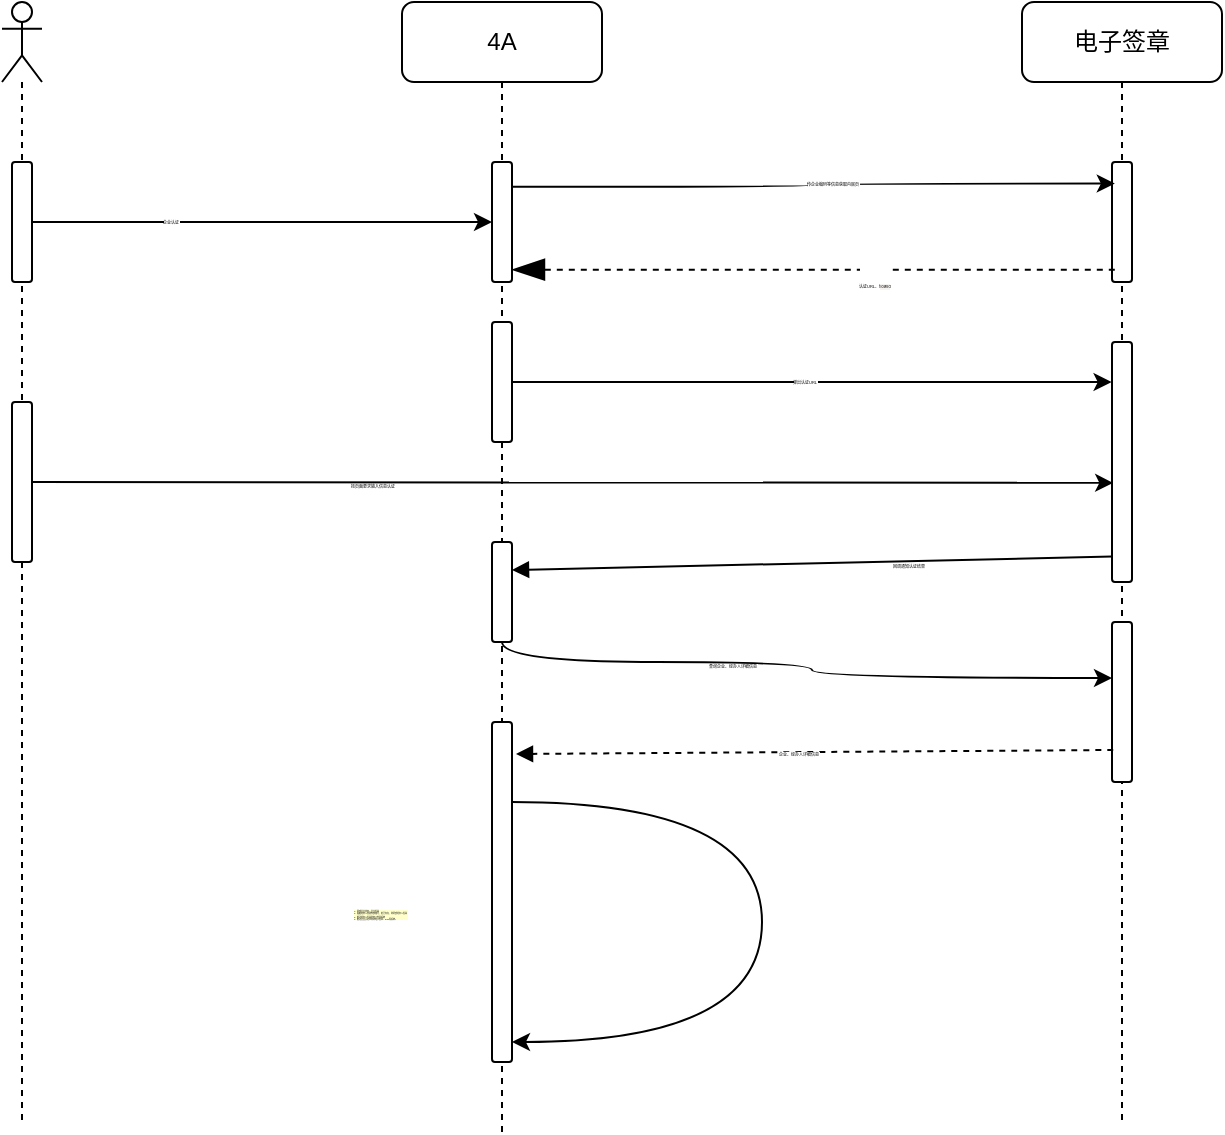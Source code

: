 <mxfile version="20.2.8" type="github" pages="2">
  <diagram id="C5RBs43oDa-KdzZeNtuy" name="企业认证流程">
    <mxGraphModel dx="1038" dy="611" grid="0" gridSize="10" guides="1" tooltips="1" connect="1" arrows="1" fold="1" page="0" pageScale="1" pageWidth="827" pageHeight="1169" math="0" shadow="0">
      <root>
        <mxCell id="WIyWlLk6GJQsqaUBKTNV-0" />
        <mxCell id="WIyWlLk6GJQsqaUBKTNV-1" parent="WIyWlLk6GJQsqaUBKTNV-0" />
        <mxCell id="xceOTYyBqCTmzoK6qaq5-3" value="4A" style="shape=umlLifeline;perimeter=lifelinePerimeter;whiteSpace=wrap;html=1;container=1;collapsible=0;recursiveResize=0;outlineConnect=0;rounded=1;" vertex="1" parent="WIyWlLk6GJQsqaUBKTNV-1">
          <mxGeometry x="300" y="50" width="100" height="565" as="geometry" />
        </mxCell>
        <mxCell id="xceOTYyBqCTmzoK6qaq5-9" value="" style="html=1;points=[];perimeter=orthogonalPerimeter;fontSize=2;rounded=1;" vertex="1" parent="xceOTYyBqCTmzoK6qaq5-3">
          <mxGeometry x="45" y="80" width="10" height="60" as="geometry" />
        </mxCell>
        <mxCell id="xceOTYyBqCTmzoK6qaq5-39" value="" style="html=1;points=[];perimeter=orthogonalPerimeter;fontSize=2;rounded=1;" vertex="1" parent="xceOTYyBqCTmzoK6qaq5-3">
          <mxGeometry x="45" y="160" width="10" height="60" as="geometry" />
        </mxCell>
        <mxCell id="xceOTYyBqCTmzoK6qaq5-48" value="" style="html=1;points=[];perimeter=orthogonalPerimeter;fontSize=2;rounded=1;" vertex="1" parent="xceOTYyBqCTmzoK6qaq5-3">
          <mxGeometry x="45" y="270" width="10" height="50" as="geometry" />
        </mxCell>
        <mxCell id="xceOTYyBqCTmzoK6qaq5-56" value="" style="html=1;points=[];perimeter=orthogonalPerimeter;fontSize=2;rounded=1;" vertex="1" parent="xceOTYyBqCTmzoK6qaq5-3">
          <mxGeometry x="45" y="360" width="10" height="170" as="geometry" />
        </mxCell>
        <mxCell id="xceOTYyBqCTmzoK6qaq5-62" style="edgeStyle=orthogonalEdgeStyle;rounded=1;orthogonalLoop=1;jettySize=auto;html=1;fontSize=2;curved=1;" edge="1" parent="xceOTYyBqCTmzoK6qaq5-3" source="xceOTYyBqCTmzoK6qaq5-56" target="xceOTYyBqCTmzoK6qaq5-56">
          <mxGeometry relative="1" as="geometry">
            <Array as="points">
              <mxPoint x="180" y="400" />
              <mxPoint x="180" y="520" />
            </Array>
          </mxGeometry>
        </mxCell>
        <mxCell id="xceOTYyBqCTmzoK6qaq5-5" value="" style="shape=umlLifeline;participant=umlActor;perimeter=lifelinePerimeter;whiteSpace=wrap;html=1;container=1;collapsible=0;recursiveResize=0;verticalAlign=top;spacingTop=36;outlineConnect=0;rounded=1;" vertex="1" parent="WIyWlLk6GJQsqaUBKTNV-1">
          <mxGeometry x="100" y="50" width="20" height="561" as="geometry" />
        </mxCell>
        <mxCell id="xceOTYyBqCTmzoK6qaq5-7" value="" style="html=1;points=[];perimeter=orthogonalPerimeter;fontSize=2;rounded=1;" vertex="1" parent="xceOTYyBqCTmzoK6qaq5-5">
          <mxGeometry x="5" y="80" width="10" height="60" as="geometry" />
        </mxCell>
        <mxCell id="xceOTYyBqCTmzoK6qaq5-18" value="" style="html=1;points=[];perimeter=orthogonalPerimeter;fontSize=2;rounded=1;" vertex="1" parent="xceOTYyBqCTmzoK6qaq5-5">
          <mxGeometry x="5" y="200" width="10" height="80" as="geometry" />
        </mxCell>
        <mxCell id="xceOTYyBqCTmzoK6qaq5-6" value="电子签章" style="shape=umlLifeline;perimeter=lifelinePerimeter;whiteSpace=wrap;html=1;container=1;collapsible=0;recursiveResize=0;outlineConnect=0;rounded=1;" vertex="1" parent="WIyWlLk6GJQsqaUBKTNV-1">
          <mxGeometry x="610" y="50" width="100" height="559" as="geometry" />
        </mxCell>
        <mxCell id="xceOTYyBqCTmzoK6qaq5-12" value="" style="html=1;points=[];perimeter=orthogonalPerimeter;fontSize=2;rounded=1;" vertex="1" parent="xceOTYyBqCTmzoK6qaq5-6">
          <mxGeometry x="45" y="80" width="10" height="60" as="geometry" />
        </mxCell>
        <mxCell id="xceOTYyBqCTmzoK6qaq5-41" value="" style="html=1;points=[];perimeter=orthogonalPerimeter;fontSize=2;rounded=1;" vertex="1" parent="xceOTYyBqCTmzoK6qaq5-6">
          <mxGeometry x="45" y="170" width="10" height="120" as="geometry" />
        </mxCell>
        <mxCell id="xceOTYyBqCTmzoK6qaq5-53" value="" style="html=1;points=[];perimeter=orthogonalPerimeter;fontSize=2;rounded=1;" vertex="1" parent="xceOTYyBqCTmzoK6qaq5-6">
          <mxGeometry x="45" y="310" width="10" height="80" as="geometry" />
        </mxCell>
        <mxCell id="xceOTYyBqCTmzoK6qaq5-10" value="" style="edgeStyle=orthogonalEdgeStyle;rounded=1;orthogonalLoop=1;jettySize=auto;html=1;fontSize=2;curved=1;" edge="1" parent="WIyWlLk6GJQsqaUBKTNV-1" source="xceOTYyBqCTmzoK6qaq5-7" target="xceOTYyBqCTmzoK6qaq5-9">
          <mxGeometry relative="1" as="geometry" />
        </mxCell>
        <mxCell id="xceOTYyBqCTmzoK6qaq5-11" value="企业认证" style="edgeLabel;html=1;align=center;verticalAlign=middle;resizable=0;points=[];fontSize=2;rounded=1;" vertex="1" connectable="0" parent="xceOTYyBqCTmzoK6qaq5-10">
          <mxGeometry x="-0.402" relative="1" as="geometry">
            <mxPoint as="offset" />
          </mxGeometry>
        </mxCell>
        <mxCell id="xceOTYyBqCTmzoK6qaq5-13" value="" style="edgeStyle=orthogonalEdgeStyle;rounded=1;orthogonalLoop=1;jettySize=auto;html=1;entryX=0.14;entryY=0.18;entryDx=0;entryDy=0;entryPerimeter=0;exitX=0.98;exitY=0.207;exitDx=0;exitDy=0;exitPerimeter=0;fontSize=2;curved=1;" edge="1" parent="WIyWlLk6GJQsqaUBKTNV-1" source="xceOTYyBqCTmzoK6qaq5-9" target="xceOTYyBqCTmzoK6qaq5-12">
          <mxGeometry relative="1" as="geometry" />
        </mxCell>
        <mxCell id="xceOTYyBqCTmzoK6qaq5-14" value="传企业编码等信息获取内嵌页" style="edgeLabel;html=1;align=center;verticalAlign=middle;resizable=0;points=[];fontSize=2;rounded=1;" vertex="1" connectable="0" parent="xceOTYyBqCTmzoK6qaq5-13">
          <mxGeometry x="-0.281" relative="1" as="geometry">
            <mxPoint x="51" y="-2" as="offset" />
          </mxGeometry>
        </mxCell>
        <mxCell id="xceOTYyBqCTmzoK6qaq5-40" style="edgeStyle=orthogonalEdgeStyle;rounded=1;orthogonalLoop=1;jettySize=auto;html=1;entryX=-0.02;entryY=0.167;entryDx=0;entryDy=0;entryPerimeter=0;fontSize=2;curved=1;" edge="1" parent="WIyWlLk6GJQsqaUBKTNV-1" source="xceOTYyBqCTmzoK6qaq5-39" target="xceOTYyBqCTmzoK6qaq5-41">
          <mxGeometry relative="1" as="geometry">
            <mxPoint x="520" y="250" as="targetPoint" />
          </mxGeometry>
        </mxCell>
        <mxCell id="xceOTYyBqCTmzoK6qaq5-42" value="弹出认证URL" style="edgeLabel;html=1;align=center;verticalAlign=middle;resizable=0;points=[];fontSize=2;rounded=1;" vertex="1" connectable="0" parent="xceOTYyBqCTmzoK6qaq5-40">
          <mxGeometry x="-0.228" y="2" relative="1" as="geometry">
            <mxPoint x="30" y="2" as="offset" />
          </mxGeometry>
        </mxCell>
        <mxCell id="xceOTYyBqCTmzoK6qaq5-46" style="edgeStyle=orthogonalEdgeStyle;rounded=1;orthogonalLoop=1;jettySize=auto;html=1;entryX=0.06;entryY=0.587;entryDx=0;entryDy=0;entryPerimeter=0;fontSize=2;curved=1;" edge="1" parent="WIyWlLk6GJQsqaUBKTNV-1" source="xceOTYyBqCTmzoK6qaq5-18" target="xceOTYyBqCTmzoK6qaq5-41">
          <mxGeometry relative="1" as="geometry">
            <mxPoint x="650" y="290" as="targetPoint" />
          </mxGeometry>
        </mxCell>
        <mxCell id="xceOTYyBqCTmzoK6qaq5-47" value="按页面要求输入信息认证" style="edgeLabel;html=1;align=center;verticalAlign=middle;resizable=0;points=[];fontSize=2;rounded=1;" vertex="1" connectable="0" parent="xceOTYyBqCTmzoK6qaq5-46">
          <mxGeometry x="-0.372" y="-2" relative="1" as="geometry">
            <mxPoint as="offset" />
          </mxGeometry>
        </mxCell>
        <mxCell id="xceOTYyBqCTmzoK6qaq5-54" style="edgeStyle=orthogonalEdgeStyle;rounded=1;orthogonalLoop=1;jettySize=auto;html=1;entryX=0;entryY=0.35;entryDx=0;entryDy=0;entryPerimeter=0;fontSize=2;curved=1;" edge="1" parent="WIyWlLk6GJQsqaUBKTNV-1" source="xceOTYyBqCTmzoK6qaq5-48" target="xceOTYyBqCTmzoK6qaq5-53">
          <mxGeometry relative="1" as="geometry">
            <Array as="points">
              <mxPoint x="350" y="380" />
              <mxPoint x="505" y="380" />
              <mxPoint x="505" y="388" />
            </Array>
          </mxGeometry>
        </mxCell>
        <mxCell id="xceOTYyBqCTmzoK6qaq5-55" value="查询企业、经办人详细信息" style="edgeLabel;html=1;align=center;verticalAlign=middle;resizable=0;points=[];fontSize=2;rounded=1;" vertex="1" connectable="0" parent="xceOTYyBqCTmzoK6qaq5-54">
          <mxGeometry x="-0.229" y="-2" relative="1" as="geometry">
            <mxPoint as="offset" />
          </mxGeometry>
        </mxCell>
        <mxCell id="xceOTYyBqCTmzoK6qaq5-60" value="" style="html=1;verticalAlign=bottom;labelBackgroundColor=none;endArrow=block;endFill=1;dashed=1;rounded=1;exitX=0.06;exitY=0.8;exitDx=0;exitDy=0;exitPerimeter=0;fontSize=2;curved=1;" edge="1" parent="WIyWlLk6GJQsqaUBKTNV-1" source="xceOTYyBqCTmzoK6qaq5-53">
          <mxGeometry width="160" relative="1" as="geometry">
            <mxPoint x="160" y="520" as="sourcePoint" />
            <mxPoint x="357" y="426" as="targetPoint" />
          </mxGeometry>
        </mxCell>
        <mxCell id="xceOTYyBqCTmzoK6qaq5-61" value="企业、经办人详细信息" style="edgeLabel;html=1;align=center;verticalAlign=middle;resizable=0;points=[];fontSize=2;rounded=1;" vertex="1" connectable="0" parent="xceOTYyBqCTmzoK6qaq5-60">
          <mxGeometry x="0.057" y="1" relative="1" as="geometry">
            <mxPoint as="offset" />
          </mxGeometry>
        </mxCell>
        <mxCell id="xceOTYyBqCTmzoK6qaq5-63" value="&lt;font style=&quot;font-size: 1px;&quot;&gt;1、更新企业状态、企业信息&lt;br style=&quot;font-size: 1px;&quot;&gt;2、根据经办人创建外部账号，若已存在，则更新经办人信息&lt;br&gt;3、推送经办人信息到电子签章系统&lt;br&gt;4、推送企业认证状态到电子签章、pms等系统。&lt;br&gt;&lt;/font&gt;" style="text;html=1;align=left;verticalAlign=middle;resizable=0;points=[];autosize=1;strokeColor=none;fillColor=none;fontSize=1;fontStyle=0;labelBackgroundColor=#FFFFCC;rounded=1;" vertex="1" parent="WIyWlLk6GJQsqaUBKTNV-1">
          <mxGeometry x="274" y="477" width="273" height="57" as="geometry" />
        </mxCell>
        <mxCell id="xceOTYyBqCTmzoK6qaq5-64" value="" style="html=1;verticalAlign=bottom;labelBackgroundColor=none;endArrow=block;endFill=1;rounded=1;fontSize=1;exitX=0;exitY=0.894;exitDx=0;exitDy=0;exitPerimeter=0;entryX=1;entryY=0.28;entryDx=0;entryDy=0;entryPerimeter=0;curved=1;" edge="1" parent="WIyWlLk6GJQsqaUBKTNV-1" source="xceOTYyBqCTmzoK6qaq5-41" target="xceOTYyBqCTmzoK6qaq5-48">
          <mxGeometry width="160" relative="1" as="geometry">
            <mxPoint x="165" y="364" as="sourcePoint" />
            <mxPoint x="325" y="364" as="targetPoint" />
          </mxGeometry>
        </mxCell>
        <mxCell id="xceOTYyBqCTmzoK6qaq5-65" value="&lt;span style=&quot;font-size: 2px;&quot;&gt;回调通知认证结果&lt;/span&gt;" style="edgeLabel;html=1;align=center;verticalAlign=middle;resizable=0;points=[];fontSize=1;rounded=1;" vertex="1" connectable="0" parent="xceOTYyBqCTmzoK6qaq5-64">
          <mxGeometry x="-0.321" y="2" relative="1" as="geometry">
            <mxPoint as="offset" />
          </mxGeometry>
        </mxCell>
        <mxCell id="nPjqlfrQYjqVTmDzhv12-0" value="" style="html=1;verticalAlign=bottom;labelBackgroundColor=none;endArrow=blockThin;endFill=1;dashed=1;rounded=1;fontSize=12;startSize=14;endSize=14;exitX=0.14;exitY=0.897;exitDx=0;exitDy=0;exitPerimeter=0;" edge="1" parent="WIyWlLk6GJQsqaUBKTNV-1" source="xceOTYyBqCTmzoK6qaq5-12" target="xceOTYyBqCTmzoK6qaq5-9">
          <mxGeometry width="160" relative="1" as="geometry">
            <mxPoint x="656" y="177" as="sourcePoint" />
            <mxPoint x="827" y="177" as="targetPoint" />
          </mxGeometry>
        </mxCell>
        <mxCell id="nPjqlfrQYjqVTmDzhv12-1" value="&lt;span style=&quot;font-size: 2px;&quot;&gt;认证URL、&lt;/span&gt;&lt;span style=&quot;font-size: 2px; font-family: &amp;quot;Pingfang SC&amp;quot;, &amp;quot;Helvetica neue&amp;quot;, Arial, &amp;quot;Hiragino Sans gb&amp;quot;, &amp;quot;Microsoft Yahei&amp;quot;, Simsun, sans-serif; letter-spacing: 0.12px; text-align: left; background-color: rgb(245, 242, 240);&quot;&gt;flowId&lt;/span&gt;" style="edgeLabel;html=1;align=center;verticalAlign=middle;resizable=0;points=[];fontSize=16;" vertex="1" connectable="0" parent="nPjqlfrQYjqVTmDzhv12-0">
          <mxGeometry x="-0.198" y="3" relative="1" as="geometry">
            <mxPoint as="offset" />
          </mxGeometry>
        </mxCell>
      </root>
    </mxGraphModel>
  </diagram>
  <diagram id="YyrooUNvBGex4DRZSpYs" name="外部人员认证流程">
    <mxGraphModel dx="865" dy="509" grid="0" gridSize="10" guides="1" tooltips="1" connect="1" arrows="1" fold="1" page="0" pageScale="1" pageWidth="827" pageHeight="1169" math="0" shadow="0">
      <root>
        <mxCell id="0" />
        <mxCell id="1" parent="0" />
        <mxCell id="5nCTGtRs4uEZQ8u1A9RU-1" value="4A" style="shape=umlLifeline;perimeter=lifelinePerimeter;whiteSpace=wrap;html=1;container=1;collapsible=0;recursiveResize=0;outlineConnect=0;rounded=1;" vertex="1" parent="1">
          <mxGeometry x="300" y="50" width="100" height="492" as="geometry" />
        </mxCell>
        <mxCell id="5nCTGtRs4uEZQ8u1A9RU-2" value="" style="html=1;points=[];perimeter=orthogonalPerimeter;fontSize=2;rounded=1;" vertex="1" parent="5nCTGtRs4uEZQ8u1A9RU-1">
          <mxGeometry x="45" y="80" width="10" height="60" as="geometry" />
        </mxCell>
        <mxCell id="5nCTGtRs4uEZQ8u1A9RU-3" value="" style="html=1;points=[];perimeter=orthogonalPerimeter;fontSize=2;rounded=1;" vertex="1" parent="5nCTGtRs4uEZQ8u1A9RU-1">
          <mxGeometry x="45" y="160" width="10" height="60" as="geometry" />
        </mxCell>
        <mxCell id="5nCTGtRs4uEZQ8u1A9RU-4" value="" style="html=1;points=[];perimeter=orthogonalPerimeter;fontSize=2;rounded=1;" vertex="1" parent="5nCTGtRs4uEZQ8u1A9RU-1">
          <mxGeometry x="45" y="270" width="10" height="199" as="geometry" />
        </mxCell>
        <mxCell id="5nCTGtRs4uEZQ8u1A9RU-6" style="edgeStyle=orthogonalEdgeStyle;rounded=1;orthogonalLoop=1;jettySize=auto;html=1;fontSize=2;" edge="1" parent="5nCTGtRs4uEZQ8u1A9RU-1">
          <mxGeometry relative="1" as="geometry">
            <Array as="points">
              <mxPoint x="180" y="307" />
              <mxPoint x="180" y="403" />
            </Array>
            <mxPoint x="55" y="307" as="sourcePoint" />
            <mxPoint x="55" y="403" as="targetPoint" />
          </mxGeometry>
        </mxCell>
        <mxCell id="5nCTGtRs4uEZQ8u1A9RU-7" value="" style="shape=umlLifeline;participant=umlActor;perimeter=lifelinePerimeter;whiteSpace=wrap;html=1;container=1;collapsible=0;recursiveResize=0;verticalAlign=top;spacingTop=36;outlineConnect=0;rounded=1;" vertex="1" parent="1">
          <mxGeometry x="100" y="50" width="20" height="485" as="geometry" />
        </mxCell>
        <mxCell id="5nCTGtRs4uEZQ8u1A9RU-8" value="" style="html=1;points=[];perimeter=orthogonalPerimeter;fontSize=2;rounded=1;" vertex="1" parent="5nCTGtRs4uEZQ8u1A9RU-7">
          <mxGeometry x="5" y="80" width="10" height="60" as="geometry" />
        </mxCell>
        <mxCell id="5nCTGtRs4uEZQ8u1A9RU-9" value="" style="html=1;points=[];perimeter=orthogonalPerimeter;fontSize=2;rounded=1;" vertex="1" parent="5nCTGtRs4uEZQ8u1A9RU-7">
          <mxGeometry x="5" y="200" width="10" height="80" as="geometry" />
        </mxCell>
        <mxCell id="5nCTGtRs4uEZQ8u1A9RU-10" value="电子签章" style="shape=umlLifeline;perimeter=lifelinePerimeter;whiteSpace=wrap;html=1;container=1;collapsible=0;recursiveResize=0;outlineConnect=0;rounded=1;" vertex="1" parent="1">
          <mxGeometry x="610" y="50" width="100" height="502" as="geometry" />
        </mxCell>
        <mxCell id="5nCTGtRs4uEZQ8u1A9RU-11" value="" style="html=1;points=[];perimeter=orthogonalPerimeter;fontSize=2;rounded=1;" vertex="1" parent="5nCTGtRs4uEZQ8u1A9RU-10">
          <mxGeometry x="45" y="80" width="10" height="60" as="geometry" />
        </mxCell>
        <mxCell id="5nCTGtRs4uEZQ8u1A9RU-12" value="" style="html=1;points=[];perimeter=orthogonalPerimeter;fontSize=2;rounded=1;" vertex="1" parent="5nCTGtRs4uEZQ8u1A9RU-10">
          <mxGeometry x="45" y="170" width="10" height="120" as="geometry" />
        </mxCell>
        <mxCell id="5nCTGtRs4uEZQ8u1A9RU-14" value="" style="edgeStyle=orthogonalEdgeStyle;rounded=1;orthogonalLoop=1;jettySize=auto;html=1;fontSize=2;" edge="1" parent="1" source="5nCTGtRs4uEZQ8u1A9RU-8" target="5nCTGtRs4uEZQ8u1A9RU-2">
          <mxGeometry relative="1" as="geometry">
            <Array as="points">
              <mxPoint x="180" y="160" />
              <mxPoint x="180" y="160" />
            </Array>
          </mxGeometry>
        </mxCell>
        <mxCell id="5nCTGtRs4uEZQ8u1A9RU-15" value="人员认证" style="edgeLabel;html=1;align=center;verticalAlign=middle;resizable=0;points=[];fontSize=2;rounded=1;" vertex="1" connectable="0" parent="5nCTGtRs4uEZQ8u1A9RU-14">
          <mxGeometry x="-0.402" relative="1" as="geometry">
            <mxPoint as="offset" />
          </mxGeometry>
        </mxCell>
        <mxCell id="5nCTGtRs4uEZQ8u1A9RU-16" value="" style="edgeStyle=orthogonalEdgeStyle;rounded=1;orthogonalLoop=1;jettySize=auto;html=1;entryX=0.14;entryY=0.18;entryDx=0;entryDy=0;entryPerimeter=0;exitX=0.98;exitY=0.207;exitDx=0;exitDy=0;exitPerimeter=0;fontSize=2;" edge="1" parent="1" source="5nCTGtRs4uEZQ8u1A9RU-2" target="5nCTGtRs4uEZQ8u1A9RU-11">
          <mxGeometry relative="1" as="geometry" />
        </mxCell>
        <mxCell id="5nCTGtRs4uEZQ8u1A9RU-17" value="传人员身份证等信息获取内嵌页" style="edgeLabel;html=1;align=center;verticalAlign=middle;resizable=0;points=[];fontSize=2;rounded=1;" vertex="1" connectable="0" parent="5nCTGtRs4uEZQ8u1A9RU-16">
          <mxGeometry x="-0.281" relative="1" as="geometry">
            <mxPoint x="51" y="-2" as="offset" />
          </mxGeometry>
        </mxCell>
        <mxCell id="5nCTGtRs4uEZQ8u1A9RU-19" value="认证URL、&lt;span style=&quot;font-family: &amp;quot;Pingfang SC&amp;quot;, &amp;quot;Helvetica neue&amp;quot;, Arial, &amp;quot;Hiragino Sans gb&amp;quot;, &amp;quot;Microsoft Yahei&amp;quot;, Simsun, sans-serif; font-size: 2px; letter-spacing: 0.12px; text-align: left; background-color: rgb(245, 242, 240);&quot;&gt;flowId&lt;/span&gt;" style="text;html=1;align=center;verticalAlign=middle;resizable=0;points=[];autosize=1;strokeColor=none;fillColor=none;fontSize=2;rounded=1;" vertex="1" parent="1">
          <mxGeometry x="460" y="179" width="100" height="20" as="geometry" />
        </mxCell>
        <mxCell id="5nCTGtRs4uEZQ8u1A9RU-20" style="edgeStyle=orthogonalEdgeStyle;rounded=1;orthogonalLoop=1;jettySize=auto;html=1;entryX=-0.02;entryY=0.167;entryDx=0;entryDy=0;entryPerimeter=0;fontSize=2;" edge="1" parent="1" source="5nCTGtRs4uEZQ8u1A9RU-3" target="5nCTGtRs4uEZQ8u1A9RU-12">
          <mxGeometry relative="1" as="geometry">
            <mxPoint x="520" y="250" as="targetPoint" />
          </mxGeometry>
        </mxCell>
        <mxCell id="5nCTGtRs4uEZQ8u1A9RU-21" value="弹出认证URL" style="edgeLabel;html=1;align=center;verticalAlign=middle;resizable=0;points=[];fontSize=2;rounded=1;" vertex="1" connectable="0" parent="5nCTGtRs4uEZQ8u1A9RU-20">
          <mxGeometry x="-0.228" y="2" relative="1" as="geometry">
            <mxPoint as="offset" />
          </mxGeometry>
        </mxCell>
        <mxCell id="5nCTGtRs4uEZQ8u1A9RU-22" style="edgeStyle=orthogonalEdgeStyle;rounded=1;orthogonalLoop=1;jettySize=auto;html=1;entryX=0.06;entryY=0.587;entryDx=0;entryDy=0;entryPerimeter=0;fontSize=2;" edge="1" parent="1" source="5nCTGtRs4uEZQ8u1A9RU-9" target="5nCTGtRs4uEZQ8u1A9RU-12">
          <mxGeometry relative="1" as="geometry">
            <mxPoint x="650" y="290" as="targetPoint" />
          </mxGeometry>
        </mxCell>
        <mxCell id="5nCTGtRs4uEZQ8u1A9RU-23" value="按页面要求输入信息认证" style="edgeLabel;html=1;align=center;verticalAlign=middle;resizable=0;points=[];fontSize=2;rounded=1;" vertex="1" connectable="0" parent="5nCTGtRs4uEZQ8u1A9RU-22">
          <mxGeometry x="-0.372" y="-2" relative="1" as="geometry">
            <mxPoint as="offset" />
          </mxGeometry>
        </mxCell>
        <mxCell id="5nCTGtRs4uEZQ8u1A9RU-28" value="&lt;font style=&quot;font-size: 1px;&quot;&gt;1、更新人员认证状态&lt;br style=&quot;font-size: 1px;&quot;&gt;2、根据人员创建外部账号；&lt;br&gt;&lt;/font&gt;" style="text;html=1;align=left;verticalAlign=middle;resizable=0;points=[];autosize=1;strokeColor=none;fillColor=none;fontSize=1;fontStyle=0;labelBackgroundColor=#FFFFCC;rounded=1;" vertex="1" parent="1">
          <mxGeometry x="360" y="388" width="139" height="34" as="geometry" />
        </mxCell>
        <mxCell id="5nCTGtRs4uEZQ8u1A9RU-29" value="" style="html=1;verticalAlign=bottom;labelBackgroundColor=none;endArrow=block;endFill=1;rounded=1;fontSize=1;exitX=0;exitY=0.894;exitDx=0;exitDy=0;exitPerimeter=0;" edge="1" parent="1" source="5nCTGtRs4uEZQ8u1A9RU-12" target="5nCTGtRs4uEZQ8u1A9RU-4">
          <mxGeometry width="160" relative="1" as="geometry">
            <mxPoint x="165" y="364" as="sourcePoint" />
            <mxPoint x="325" y="364" as="targetPoint" />
          </mxGeometry>
        </mxCell>
        <mxCell id="5nCTGtRs4uEZQ8u1A9RU-30" value="&lt;span style=&quot;font-size: 2px;&quot;&gt;回调通知认证结果&lt;/span&gt;" style="edgeLabel;html=1;align=center;verticalAlign=middle;resizable=0;points=[];fontSize=1;rounded=1;" vertex="1" connectable="0" parent="5nCTGtRs4uEZQ8u1A9RU-29">
          <mxGeometry x="-0.321" y="2" relative="1" as="geometry">
            <mxPoint as="offset" />
          </mxGeometry>
        </mxCell>
        <mxCell id="XuGQG2oDIOtp6NOxGEbq-1" value="" style="html=1;verticalAlign=bottom;labelBackgroundColor=none;endArrow=classicThin;endFill=1;dashed=1;rounded=1;fontSize=12;startSize=14;endSize=14;exitX=-0.2;exitY=0.878;exitDx=0;exitDy=0;exitPerimeter=0;entryX=1.056;entryY=0.898;entryDx=0;entryDy=0;entryPerimeter=0;" edge="1" parent="1" source="5nCTGtRs4uEZQ8u1A9RU-11" target="5nCTGtRs4uEZQ8u1A9RU-2">
          <mxGeometry width="160" relative="1" as="geometry">
            <mxPoint x="417" y="120" as="sourcePoint" />
            <mxPoint x="362" y="171" as="targetPoint" />
          </mxGeometry>
        </mxCell>
      </root>
    </mxGraphModel>
  </diagram>
</mxfile>
